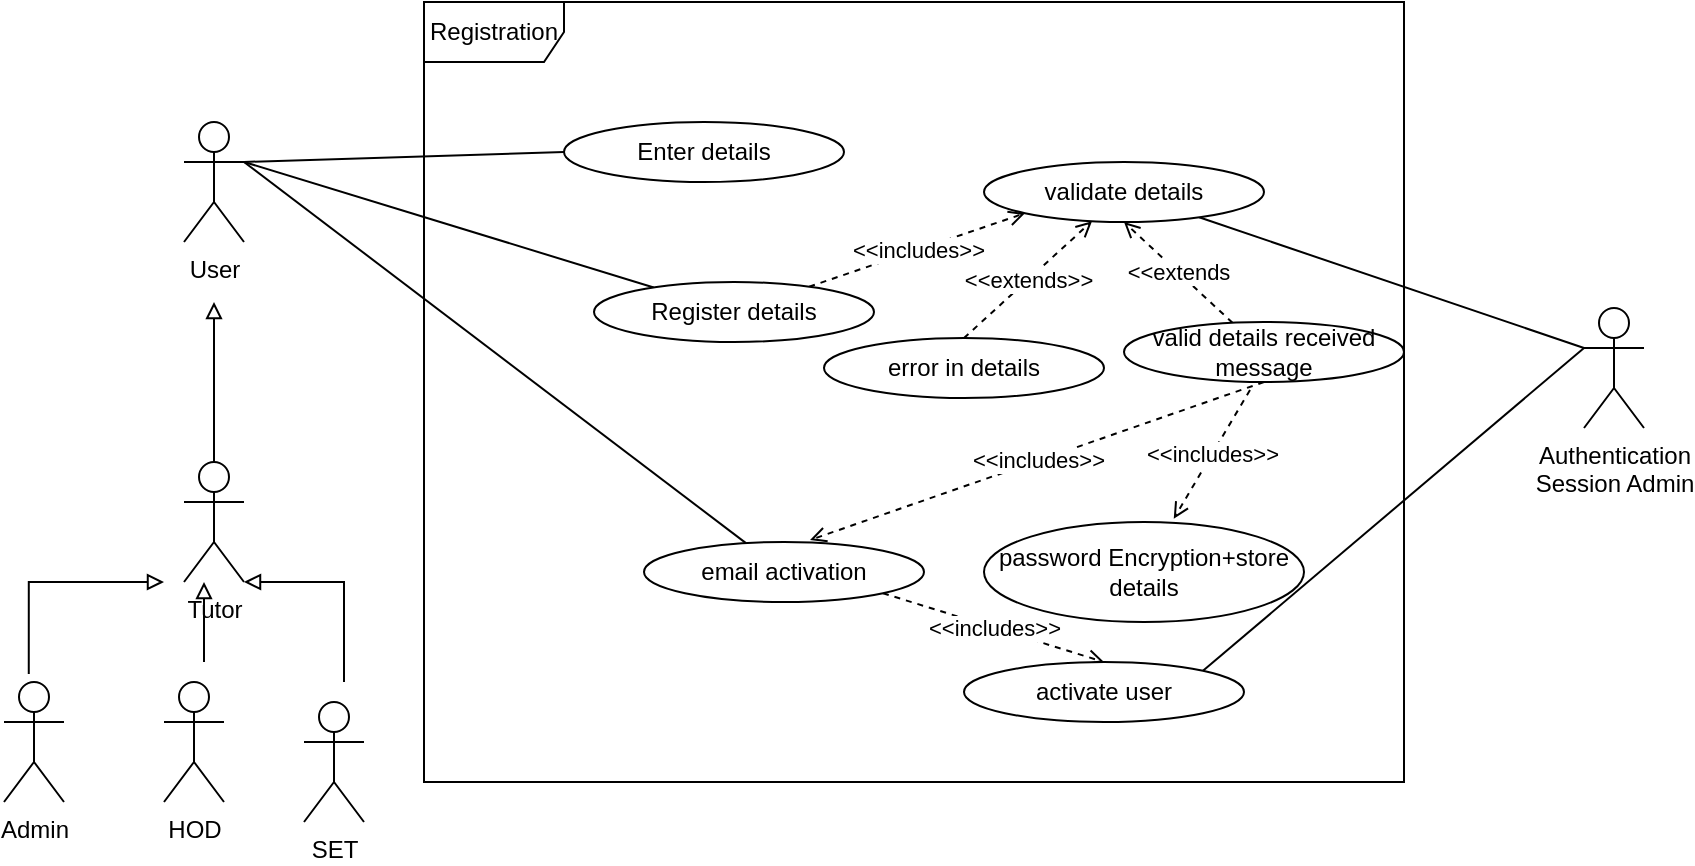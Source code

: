 <mxfile>
    <diagram id="6a731a19-8d31-9384-78a2-239565b7b9f0" name="Page-1">
        <mxGraphModel dx="334" dy="533" grid="1" gridSize="10" guides="1" tooltips="1" connect="1" arrows="1" fold="1" page="1" pageScale="1" pageWidth="1169" pageHeight="827" background="none" math="0" shadow="0">
            <root>
                <mxCell id="0"/>
                <mxCell id="1" parent="0"/>
                <mxCell id="wpwfgsYAm35-vt1TdAiA-1544" value="Registration" style="shape=umlFrame;whiteSpace=wrap;html=1;width=70;height=30;" parent="1" vertex="1">
                    <mxGeometry x="430" y="230" width="490" height="390" as="geometry"/>
                </mxCell>
                <mxCell id="wpwfgsYAm35-vt1TdAiA-1550" style="rounded=0;orthogonalLoop=1;jettySize=auto;html=1;exitX=1;exitY=0.333;exitDx=0;exitDy=0;exitPerimeter=0;entryX=0;entryY=0.5;entryDx=0;entryDy=0;endArrow=none;endFill=0;" parent="1" source="wpwfgsYAm35-vt1TdAiA-1545" target="wpwfgsYAm35-vt1TdAiA-1549" edge="1">
                    <mxGeometry relative="1" as="geometry"/>
                </mxCell>
                <mxCell id="wpwfgsYAm35-vt1TdAiA-1552" style="edgeStyle=none;rounded=0;orthogonalLoop=1;jettySize=auto;html=1;exitX=1;exitY=0.333;exitDx=0;exitDy=0;exitPerimeter=0;endArrow=none;endFill=0;" parent="1" source="wpwfgsYAm35-vt1TdAiA-1545" target="wpwfgsYAm35-vt1TdAiA-1551" edge="1">
                    <mxGeometry relative="1" as="geometry"/>
                </mxCell>
                <mxCell id="wpwfgsYAm35-vt1TdAiA-1573" style="edgeStyle=none;rounded=0;orthogonalLoop=1;jettySize=auto;html=1;exitX=1;exitY=0.333;exitDx=0;exitDy=0;exitPerimeter=0;endArrow=none;endFill=0;" parent="1" source="wpwfgsYAm35-vt1TdAiA-1545" target="wpwfgsYAm35-vt1TdAiA-1566" edge="1">
                    <mxGeometry relative="1" as="geometry"/>
                </mxCell>
                <mxCell id="wpwfgsYAm35-vt1TdAiA-1545" value="User" style="shape=umlActor;verticalLabelPosition=bottom;verticalAlign=top;html=1;" parent="1" vertex="1">
                    <mxGeometry x="310" y="290" width="30" height="60" as="geometry"/>
                </mxCell>
                <mxCell id="wpwfgsYAm35-vt1TdAiA-1547" value="" style="edgeStyle=orthogonalEdgeStyle;rounded=0;orthogonalLoop=1;jettySize=auto;html=1;endArrow=block;endFill=0;" parent="1" source="wpwfgsYAm35-vt1TdAiA-1546" edge="1">
                    <mxGeometry relative="1" as="geometry">
                        <mxPoint x="325" y="380" as="targetPoint"/>
                    </mxGeometry>
                </mxCell>
                <mxCell id="wpwfgsYAm35-vt1TdAiA-1546" value="Tutor" style="shape=umlActor;verticalLabelPosition=bottom;verticalAlign=top;html=1;" parent="1" vertex="1">
                    <mxGeometry x="310" y="460" width="30" height="60" as="geometry"/>
                </mxCell>
                <mxCell id="wpwfgsYAm35-vt1TdAiA-1565" value="&amp;lt;&amp;lt;includes&amp;gt;&amp;gt;" style="edgeStyle=none;rounded=0;orthogonalLoop=1;jettySize=auto;html=1;entryX=0;entryY=1;entryDx=0;entryDy=0;endArrow=open;endFill=0;dashed=1;" parent="1" source="wpwfgsYAm35-vt1TdAiA-1551" target="wpwfgsYAm35-vt1TdAiA-1563" edge="1">
                    <mxGeometry relative="1" as="geometry"/>
                </mxCell>
                <mxCell id="wpwfgsYAm35-vt1TdAiA-1549" value="Enter details" style="ellipse;whiteSpace=wrap;html=1;" parent="1" vertex="1">
                    <mxGeometry x="500" y="290" width="140" height="30" as="geometry"/>
                </mxCell>
                <mxCell id="wpwfgsYAm35-vt1TdAiA-1551" value="Register details" style="ellipse;whiteSpace=wrap;html=1;" parent="1" vertex="1">
                    <mxGeometry x="515" y="370" width="140" height="30" as="geometry"/>
                </mxCell>
                <mxCell id="wpwfgsYAm35-vt1TdAiA-1553" value="Admin" style="shape=umlActor;verticalLabelPosition=bottom;verticalAlign=top;html=1;" parent="1" vertex="1">
                    <mxGeometry x="220" y="570" width="30" height="60" as="geometry"/>
                </mxCell>
                <mxCell id="wpwfgsYAm35-vt1TdAiA-1554" value="HOD" style="shape=umlActor;verticalLabelPosition=bottom;verticalAlign=top;html=1;" parent="1" vertex="1">
                    <mxGeometry x="300" y="570" width="30" height="60" as="geometry"/>
                </mxCell>
                <mxCell id="wpwfgsYAm35-vt1TdAiA-1555" value="SET" style="shape=umlActor;verticalLabelPosition=bottom;verticalAlign=top;html=1;" parent="1" vertex="1">
                    <mxGeometry x="370" y="580" width="30" height="60" as="geometry"/>
                </mxCell>
                <mxCell id="wpwfgsYAm35-vt1TdAiA-1557" value="" style="edgeStyle=orthogonalEdgeStyle;rounded=0;orthogonalLoop=1;jettySize=auto;html=1;endArrow=block;endFill=0;" parent="1" edge="1">
                    <mxGeometry relative="1" as="geometry">
                        <mxPoint x="320" y="560" as="sourcePoint"/>
                        <mxPoint x="320" y="520" as="targetPoint"/>
                        <Array as="points">
                            <mxPoint x="320" y="540"/>
                            <mxPoint x="320" y="540"/>
                        </Array>
                    </mxGeometry>
                </mxCell>
                <mxCell id="wpwfgsYAm35-vt1TdAiA-1558" value="" style="edgeStyle=orthogonalEdgeStyle;rounded=0;orthogonalLoop=1;jettySize=auto;html=1;endArrow=block;endFill=0;" parent="1" edge="1">
                    <mxGeometry relative="1" as="geometry">
                        <mxPoint x="390" y="570" as="sourcePoint"/>
                        <mxPoint x="340" y="520" as="targetPoint"/>
                        <Array as="points">
                            <mxPoint x="390" y="520"/>
                        </Array>
                    </mxGeometry>
                </mxCell>
                <mxCell id="wpwfgsYAm35-vt1TdAiA-1560" value="" style="edgeStyle=orthogonalEdgeStyle;rounded=0;orthogonalLoop=1;jettySize=auto;html=1;endArrow=block;endFill=0;exitX=0.413;exitY=-0.066;exitDx=0;exitDy=0;exitPerimeter=0;" parent="1" source="wpwfgsYAm35-vt1TdAiA-1553" edge="1">
                    <mxGeometry relative="1" as="geometry">
                        <mxPoint x="330" y="570" as="sourcePoint"/>
                        <mxPoint x="300" y="520" as="targetPoint"/>
                        <Array as="points">
                            <mxPoint x="232" y="520"/>
                        </Array>
                    </mxGeometry>
                </mxCell>
                <mxCell id="wpwfgsYAm35-vt1TdAiA-1564" value="" style="edgeStyle=none;rounded=0;orthogonalLoop=1;jettySize=auto;html=1;exitX=0;exitY=0.333;exitDx=0;exitDy=0;exitPerimeter=0;endArrow=none;endFill=0;" parent="1" source="wpwfgsYAm35-vt1TdAiA-1561" target="wpwfgsYAm35-vt1TdAiA-1563" edge="1">
                    <mxGeometry relative="1" as="geometry"/>
                </mxCell>
                <mxCell id="wpwfgsYAm35-vt1TdAiA-1561" value="Authentication &lt;br&gt;Session Admin" style="shape=umlActor;verticalLabelPosition=bottom;verticalAlign=top;html=1;" parent="1" vertex="1">
                    <mxGeometry x="1010" y="383" width="30" height="60" as="geometry"/>
                </mxCell>
                <mxCell id="wpwfgsYAm35-vt1TdAiA-1569" value="&amp;lt;&amp;lt;extends" style="edgeStyle=none;rounded=0;orthogonalLoop=1;jettySize=auto;html=1;dashed=1;endArrow=open;endFill=0;entryX=0.5;entryY=1;entryDx=0;entryDy=0;" parent="1" source="wpwfgsYAm35-vt1TdAiA-1567" target="wpwfgsYAm35-vt1TdAiA-1563" edge="1">
                    <mxGeometry relative="1" as="geometry"/>
                </mxCell>
                <mxCell id="wpwfgsYAm35-vt1TdAiA-1563" value="validate details" style="ellipse;whiteSpace=wrap;html=1;" parent="1" vertex="1">
                    <mxGeometry x="710" y="310" width="140" height="30" as="geometry"/>
                </mxCell>
                <mxCell id="wpwfgsYAm35-vt1TdAiA-1576" value="&amp;lt;&amp;lt;includes&amp;gt;&amp;gt;" style="edgeStyle=none;rounded=0;orthogonalLoop=1;jettySize=auto;html=1;exitX=1;exitY=1;exitDx=0;exitDy=0;entryX=0.5;entryY=0;entryDx=0;entryDy=0;endArrow=open;endFill=0;dashed=1;" parent="1" source="wpwfgsYAm35-vt1TdAiA-1566" target="wpwfgsYAm35-vt1TdAiA-1575" edge="1">
                    <mxGeometry relative="1" as="geometry"/>
                </mxCell>
                <mxCell id="wpwfgsYAm35-vt1TdAiA-1566" value="email activation" style="ellipse;whiteSpace=wrap;html=1;" parent="1" vertex="1">
                    <mxGeometry x="540" y="500" width="140" height="30" as="geometry"/>
                </mxCell>
                <mxCell id="wpwfgsYAm35-vt1TdAiA-1570" value="&amp;lt;&amp;lt;includes&amp;gt;&amp;gt;" style="edgeStyle=none;rounded=0;orthogonalLoop=1;jettySize=auto;html=1;exitX=0.5;exitY=1;exitDx=0;exitDy=0;dashed=1;endArrow=open;endFill=0;entryX=0.593;entryY=-0.033;entryDx=0;entryDy=0;entryPerimeter=0;" parent="1" source="wpwfgsYAm35-vt1TdAiA-1567" edge="1" target="wpwfgsYAm35-vt1TdAiA-1566">
                    <mxGeometry relative="1" as="geometry">
                        <mxPoint x="620" y="470" as="targetPoint"/>
                    </mxGeometry>
                </mxCell>
                <mxCell id="wpwfgsYAm35-vt1TdAiA-1567" value="valid details received message" style="ellipse;whiteSpace=wrap;html=1;" parent="1" vertex="1">
                    <mxGeometry x="780" y="390" width="140" height="30" as="geometry"/>
                </mxCell>
                <mxCell id="wpwfgsYAm35-vt1TdAiA-1572" value="&amp;lt;&amp;lt;extends&amp;gt;&amp;gt;" style="edgeStyle=none;rounded=0;orthogonalLoop=1;jettySize=auto;html=1;exitX=0.5;exitY=0;exitDx=0;exitDy=0;dashed=1;endArrow=open;endFill=0;" parent="1" source="wpwfgsYAm35-vt1TdAiA-1571" target="wpwfgsYAm35-vt1TdAiA-1563" edge="1">
                    <mxGeometry relative="1" as="geometry"/>
                </mxCell>
                <mxCell id="wpwfgsYAm35-vt1TdAiA-1571" value="error in details" style="ellipse;whiteSpace=wrap;html=1;" parent="1" vertex="1">
                    <mxGeometry x="630" y="398" width="140" height="30" as="geometry"/>
                </mxCell>
                <mxCell id="wpwfgsYAm35-vt1TdAiA-1577" style="edgeStyle=none;rounded=0;orthogonalLoop=1;jettySize=auto;html=1;exitX=1;exitY=0;exitDx=0;exitDy=0;entryX=0;entryY=0.333;entryDx=0;entryDy=0;entryPerimeter=0;endArrow=none;endFill=0;" parent="1" source="wpwfgsYAm35-vt1TdAiA-1575" target="wpwfgsYAm35-vt1TdAiA-1561" edge="1">
                    <mxGeometry relative="1" as="geometry"/>
                </mxCell>
                <mxCell id="wpwfgsYAm35-vt1TdAiA-1575" value="activate user" style="ellipse;whiteSpace=wrap;html=1;" parent="1" vertex="1">
                    <mxGeometry x="700" y="560" width="140" height="30" as="geometry"/>
                </mxCell>
                <mxCell id="2" value="password Encryption+store details" style="ellipse;whiteSpace=wrap;html=1;" vertex="1" parent="1">
                    <mxGeometry x="710" y="490" width="160" height="50" as="geometry"/>
                </mxCell>
                <mxCell id="3" value="&amp;lt;&amp;lt;includes&amp;gt;&amp;gt;" style="edgeStyle=none;rounded=0;orthogonalLoop=1;jettySize=auto;html=1;exitX=0.45;exitY=1.133;exitDx=0;exitDy=0;dashed=1;endArrow=open;endFill=0;entryX=0.593;entryY=-0.033;entryDx=0;entryDy=0;entryPerimeter=0;exitPerimeter=0;" edge="1" target="2" parent="1" source="wpwfgsYAm35-vt1TdAiA-1567">
                    <mxGeometry relative="1" as="geometry">
                        <mxPoint x="790" y="470" as="targetPoint"/>
                        <mxPoint x="1020" y="420" as="sourcePoint"/>
                    </mxGeometry>
                </mxCell>
            </root>
        </mxGraphModel>
    </diagram>
</mxfile>
